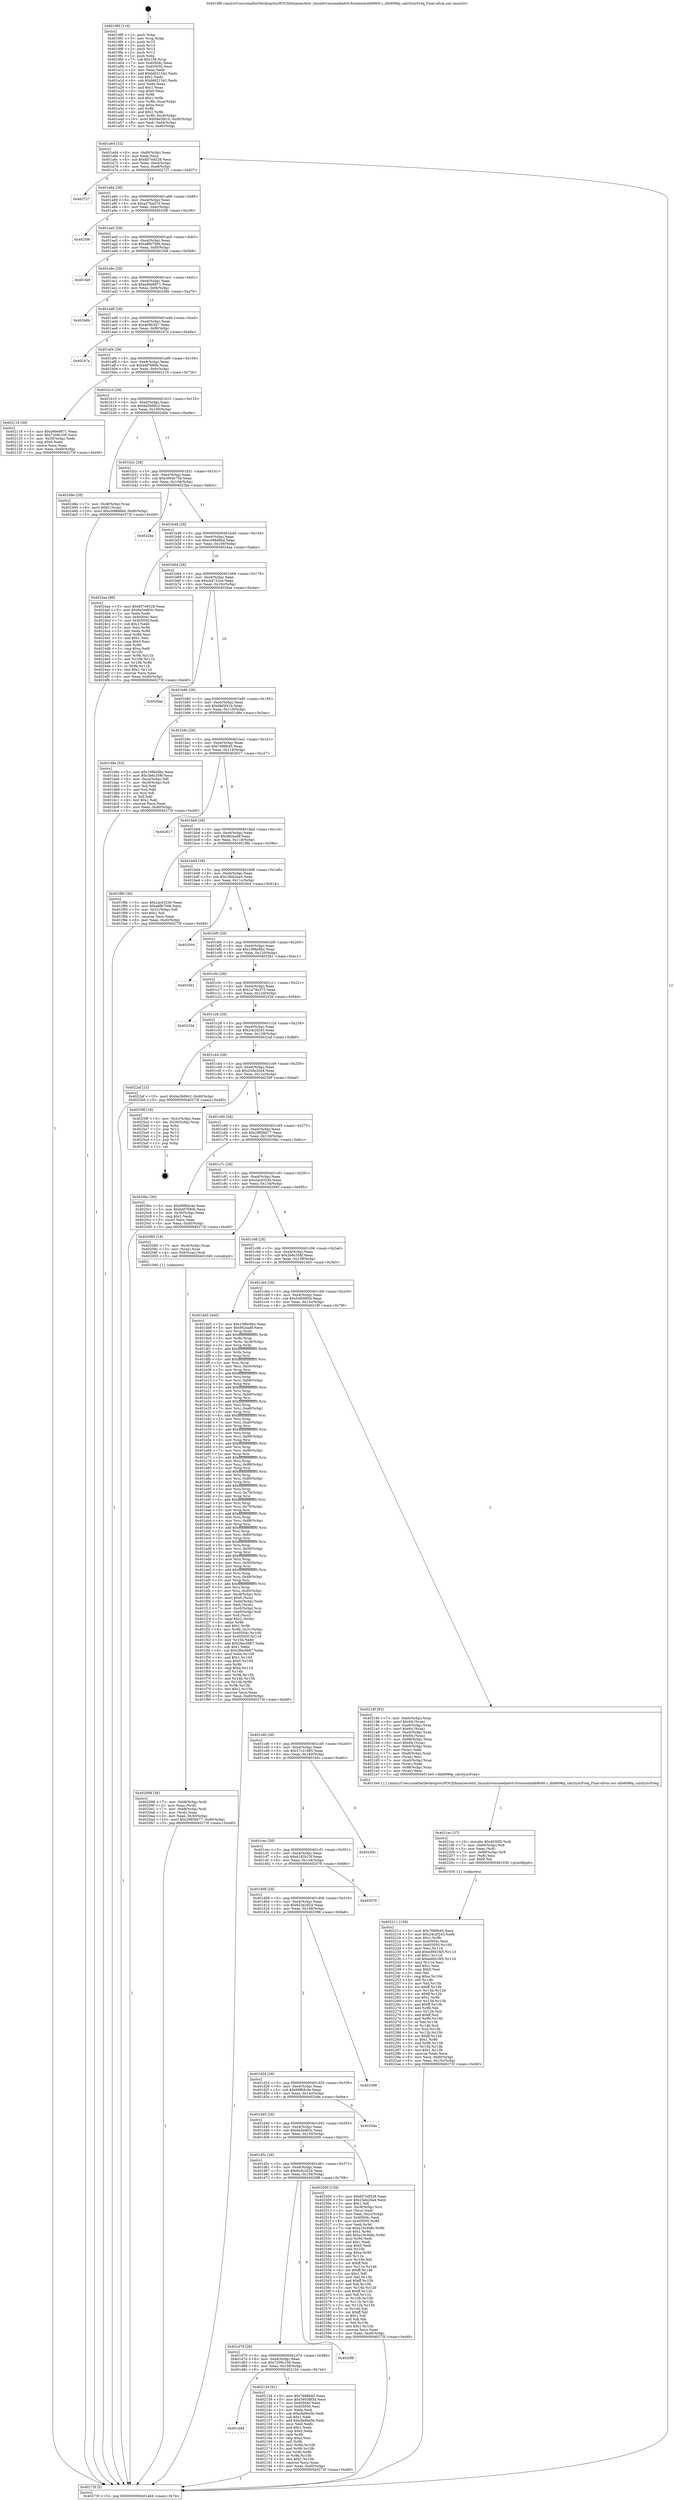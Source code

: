 digraph "0x4019f0" {
  label = "0x4019f0 (/mnt/c/Users/mathe/Desktop/tcc/POCII/binaries/extr_linuxdriversmediadvb-frontendsdib8000.c_dib8096p_calcSyncFreq_Final-ollvm.out::main(0))"
  labelloc = "t"
  node[shape=record]

  Entry [label="",width=0.3,height=0.3,shape=circle,fillcolor=black,style=filled]
  "0x401a64" [label="{
     0x401a64 [32]\l
     | [instrs]\l
     &nbsp;&nbsp;0x401a64 \<+6\>: mov -0xd0(%rbp),%eax\l
     &nbsp;&nbsp;0x401a6a \<+2\>: mov %eax,%ecx\l
     &nbsp;&nbsp;0x401a6c \<+6\>: sub $0x857e9328,%ecx\l
     &nbsp;&nbsp;0x401a72 \<+6\>: mov %eax,-0xe4(%rbp)\l
     &nbsp;&nbsp;0x401a78 \<+6\>: mov %ecx,-0xe8(%rbp)\l
     &nbsp;&nbsp;0x401a7e \<+6\>: je 0000000000402727 \<main+0xd37\>\l
  }"]
  "0x402727" [label="{
     0x402727\l
  }", style=dashed]
  "0x401a84" [label="{
     0x401a84 [28]\l
     | [instrs]\l
     &nbsp;&nbsp;0x401a84 \<+5\>: jmp 0000000000401a89 \<main+0x99\>\l
     &nbsp;&nbsp;0x401a89 \<+6\>: mov -0xe4(%rbp),%eax\l
     &nbsp;&nbsp;0x401a8f \<+5\>: sub $0xa37ba47d,%eax\l
     &nbsp;&nbsp;0x401a94 \<+6\>: mov %eax,-0xec(%rbp)\l
     &nbsp;&nbsp;0x401a9a \<+6\>: je 00000000004025f6 \<main+0xc06\>\l
  }"]
  Exit [label="",width=0.3,height=0.3,shape=circle,fillcolor=black,style=filled,peripheries=2]
  "0x4025f6" [label="{
     0x4025f6\l
  }", style=dashed]
  "0x401aa0" [label="{
     0x401aa0 [28]\l
     | [instrs]\l
     &nbsp;&nbsp;0x401aa0 \<+5\>: jmp 0000000000401aa5 \<main+0xb5\>\l
     &nbsp;&nbsp;0x401aa5 \<+6\>: mov -0xe4(%rbp),%eax\l
     &nbsp;&nbsp;0x401aab \<+5\>: sub $0xa8fb7566,%eax\l
     &nbsp;&nbsp;0x401ab0 \<+6\>: mov %eax,-0xf0(%rbp)\l
     &nbsp;&nbsp;0x401ab6 \<+6\>: je 0000000000401fa9 \<main+0x5b9\>\l
  }"]
  "0x402211" [label="{
     0x402211 [158]\l
     | [instrs]\l
     &nbsp;&nbsp;0x402211 \<+5\>: mov $0x7688b45,%ecx\l
     &nbsp;&nbsp;0x402216 \<+5\>: mov $0x24c2f243,%edx\l
     &nbsp;&nbsp;0x40221b \<+3\>: mov $0x1,%r9b\l
     &nbsp;&nbsp;0x40221e \<+7\>: mov 0x40504c,%esi\l
     &nbsp;&nbsp;0x402225 \<+8\>: mov 0x405050,%r10d\l
     &nbsp;&nbsp;0x40222d \<+3\>: mov %esi,%r11d\l
     &nbsp;&nbsp;0x402230 \<+7\>: add $0xed9d1fd5,%r11d\l
     &nbsp;&nbsp;0x402237 \<+4\>: sub $0x1,%r11d\l
     &nbsp;&nbsp;0x40223b \<+7\>: sub $0xed9d1fd5,%r11d\l
     &nbsp;&nbsp;0x402242 \<+4\>: imul %r11d,%esi\l
     &nbsp;&nbsp;0x402246 \<+3\>: and $0x1,%esi\l
     &nbsp;&nbsp;0x402249 \<+3\>: cmp $0x0,%esi\l
     &nbsp;&nbsp;0x40224c \<+3\>: sete %bl\l
     &nbsp;&nbsp;0x40224f \<+4\>: cmp $0xa,%r10d\l
     &nbsp;&nbsp;0x402253 \<+4\>: setl %r14b\l
     &nbsp;&nbsp;0x402257 \<+3\>: mov %bl,%r15b\l
     &nbsp;&nbsp;0x40225a \<+4\>: xor $0xff,%r15b\l
     &nbsp;&nbsp;0x40225e \<+3\>: mov %r14b,%r12b\l
     &nbsp;&nbsp;0x402261 \<+4\>: xor $0xff,%r12b\l
     &nbsp;&nbsp;0x402265 \<+4\>: xor $0x1,%r9b\l
     &nbsp;&nbsp;0x402269 \<+3\>: mov %r15b,%r13b\l
     &nbsp;&nbsp;0x40226c \<+4\>: and $0xff,%r13b\l
     &nbsp;&nbsp;0x402270 \<+3\>: and %r9b,%bl\l
     &nbsp;&nbsp;0x402273 \<+3\>: mov %r12b,%sil\l
     &nbsp;&nbsp;0x402276 \<+4\>: and $0xff,%sil\l
     &nbsp;&nbsp;0x40227a \<+3\>: and %r9b,%r14b\l
     &nbsp;&nbsp;0x40227d \<+3\>: or %bl,%r13b\l
     &nbsp;&nbsp;0x402280 \<+3\>: or %r14b,%sil\l
     &nbsp;&nbsp;0x402283 \<+3\>: xor %sil,%r13b\l
     &nbsp;&nbsp;0x402286 \<+3\>: or %r12b,%r15b\l
     &nbsp;&nbsp;0x402289 \<+4\>: xor $0xff,%r15b\l
     &nbsp;&nbsp;0x40228d \<+4\>: or $0x1,%r9b\l
     &nbsp;&nbsp;0x402291 \<+3\>: and %r9b,%r15b\l
     &nbsp;&nbsp;0x402294 \<+3\>: or %r15b,%r13b\l
     &nbsp;&nbsp;0x402297 \<+4\>: test $0x1,%r13b\l
     &nbsp;&nbsp;0x40229b \<+3\>: cmovne %edx,%ecx\l
     &nbsp;&nbsp;0x40229e \<+6\>: mov %ecx,-0xd0(%rbp)\l
     &nbsp;&nbsp;0x4022a4 \<+6\>: mov %eax,-0x15c(%rbp)\l
     &nbsp;&nbsp;0x4022aa \<+5\>: jmp 000000000040273f \<main+0xd4f\>\l
  }"]
  "0x401fa9" [label="{
     0x401fa9\l
  }", style=dashed]
  "0x401abc" [label="{
     0x401abc [28]\l
     | [instrs]\l
     &nbsp;&nbsp;0x401abc \<+5\>: jmp 0000000000401ac1 \<main+0xd1\>\l
     &nbsp;&nbsp;0x401ac1 \<+6\>: mov -0xe4(%rbp),%eax\l
     &nbsp;&nbsp;0x401ac7 \<+5\>: sub $0xa90e6871,%eax\l
     &nbsp;&nbsp;0x401acc \<+6\>: mov %eax,-0xf4(%rbp)\l
     &nbsp;&nbsp;0x401ad2 \<+6\>: je 000000000040246b \<main+0xa7b\>\l
  }"]
  "0x4021ec" [label="{
     0x4021ec [37]\l
     | [instrs]\l
     &nbsp;&nbsp;0x4021ec \<+10\>: movabs $0x4030f2,%rdi\l
     &nbsp;&nbsp;0x4021f6 \<+7\>: mov -0x90(%rbp),%r8\l
     &nbsp;&nbsp;0x4021fd \<+3\>: mov %eax,(%r8)\l
     &nbsp;&nbsp;0x402200 \<+7\>: mov -0x90(%rbp),%r8\l
     &nbsp;&nbsp;0x402207 \<+3\>: mov (%r8),%esi\l
     &nbsp;&nbsp;0x40220a \<+2\>: mov $0x0,%al\l
     &nbsp;&nbsp;0x40220c \<+5\>: call 0000000000401030 \<printf@plt\>\l
     | [calls]\l
     &nbsp;&nbsp;0x401030 \{1\} (unknown)\l
  }"]
  "0x40246b" [label="{
     0x40246b\l
  }", style=dashed]
  "0x401ad8" [label="{
     0x401ad8 [28]\l
     | [instrs]\l
     &nbsp;&nbsp;0x401ad8 \<+5\>: jmp 0000000000401add \<main+0xed\>\l
     &nbsp;&nbsp;0x401add \<+6\>: mov -0xe4(%rbp),%eax\l
     &nbsp;&nbsp;0x401ae3 \<+5\>: sub $0xac9fc3b7,%eax\l
     &nbsp;&nbsp;0x401ae8 \<+6\>: mov %eax,-0xf8(%rbp)\l
     &nbsp;&nbsp;0x401aee \<+6\>: je 000000000040247a \<main+0xa8a\>\l
  }"]
  "0x401d94" [label="{
     0x401d94\l
  }", style=dashed]
  "0x40247a" [label="{
     0x40247a\l
  }", style=dashed]
  "0x401af4" [label="{
     0x401af4 [28]\l
     | [instrs]\l
     &nbsp;&nbsp;0x401af4 \<+5\>: jmp 0000000000401af9 \<main+0x109\>\l
     &nbsp;&nbsp;0x401af9 \<+6\>: mov -0xe4(%rbp),%eax\l
     &nbsp;&nbsp;0x401aff \<+5\>: sub $0xb4f7680b,%eax\l
     &nbsp;&nbsp;0x401b04 \<+6\>: mov %eax,-0xfc(%rbp)\l
     &nbsp;&nbsp;0x401b0a \<+6\>: je 0000000000402116 \<main+0x726\>\l
  }"]
  "0x402134" [label="{
     0x402134 [91]\l
     | [instrs]\l
     &nbsp;&nbsp;0x402134 \<+5\>: mov $0x7688b45,%eax\l
     &nbsp;&nbsp;0x402139 \<+5\>: mov $0x54938f3d,%ecx\l
     &nbsp;&nbsp;0x40213e \<+7\>: mov 0x40504c,%edx\l
     &nbsp;&nbsp;0x402145 \<+7\>: mov 0x405050,%esi\l
     &nbsp;&nbsp;0x40214c \<+2\>: mov %edx,%edi\l
     &nbsp;&nbsp;0x40214e \<+6\>: sub $0xcfa9be5b,%edi\l
     &nbsp;&nbsp;0x402154 \<+3\>: sub $0x1,%edi\l
     &nbsp;&nbsp;0x402157 \<+6\>: add $0xcfa9be5b,%edi\l
     &nbsp;&nbsp;0x40215d \<+3\>: imul %edi,%edx\l
     &nbsp;&nbsp;0x402160 \<+3\>: and $0x1,%edx\l
     &nbsp;&nbsp;0x402163 \<+3\>: cmp $0x0,%edx\l
     &nbsp;&nbsp;0x402166 \<+4\>: sete %r8b\l
     &nbsp;&nbsp;0x40216a \<+3\>: cmp $0xa,%esi\l
     &nbsp;&nbsp;0x40216d \<+4\>: setl %r9b\l
     &nbsp;&nbsp;0x402171 \<+3\>: mov %r8b,%r10b\l
     &nbsp;&nbsp;0x402174 \<+3\>: and %r9b,%r10b\l
     &nbsp;&nbsp;0x402177 \<+3\>: xor %r9b,%r8b\l
     &nbsp;&nbsp;0x40217a \<+3\>: or %r8b,%r10b\l
     &nbsp;&nbsp;0x40217d \<+4\>: test $0x1,%r10b\l
     &nbsp;&nbsp;0x402181 \<+3\>: cmovne %ecx,%eax\l
     &nbsp;&nbsp;0x402184 \<+6\>: mov %eax,-0xd0(%rbp)\l
     &nbsp;&nbsp;0x40218a \<+5\>: jmp 000000000040273f \<main+0xd4f\>\l
  }"]
  "0x402116" [label="{
     0x402116 [30]\l
     | [instrs]\l
     &nbsp;&nbsp;0x402116 \<+5\>: mov $0xa90e6871,%eax\l
     &nbsp;&nbsp;0x40211b \<+5\>: mov $0x7209c100,%ecx\l
     &nbsp;&nbsp;0x402120 \<+3\>: mov -0x30(%rbp),%edx\l
     &nbsp;&nbsp;0x402123 \<+3\>: cmp $0x0,%edx\l
     &nbsp;&nbsp;0x402126 \<+3\>: cmove %ecx,%eax\l
     &nbsp;&nbsp;0x402129 \<+6\>: mov %eax,-0xd0(%rbp)\l
     &nbsp;&nbsp;0x40212f \<+5\>: jmp 000000000040273f \<main+0xd4f\>\l
  }"]
  "0x401b10" [label="{
     0x401b10 [28]\l
     | [instrs]\l
     &nbsp;&nbsp;0x401b10 \<+5\>: jmp 0000000000401b15 \<main+0x125\>\l
     &nbsp;&nbsp;0x401b15 \<+6\>: mov -0xe4(%rbp),%eax\l
     &nbsp;&nbsp;0x401b1b \<+5\>: sub $0xba5b69c2,%eax\l
     &nbsp;&nbsp;0x401b20 \<+6\>: mov %eax,-0x100(%rbp)\l
     &nbsp;&nbsp;0x401b26 \<+6\>: je 000000000040248e \<main+0xa9e\>\l
  }"]
  "0x401d78" [label="{
     0x401d78 [28]\l
     | [instrs]\l
     &nbsp;&nbsp;0x401d78 \<+5\>: jmp 0000000000401d7d \<main+0x38d\>\l
     &nbsp;&nbsp;0x401d7d \<+6\>: mov -0xe4(%rbp),%eax\l
     &nbsp;&nbsp;0x401d83 \<+5\>: sub $0x7209c100,%eax\l
     &nbsp;&nbsp;0x401d88 \<+6\>: mov %eax,-0x158(%rbp)\l
     &nbsp;&nbsp;0x401d8e \<+6\>: je 0000000000402134 \<main+0x744\>\l
  }"]
  "0x40248e" [label="{
     0x40248e [28]\l
     | [instrs]\l
     &nbsp;&nbsp;0x40248e \<+7\>: mov -0xc8(%rbp),%rax\l
     &nbsp;&nbsp;0x402495 \<+6\>: movl $0x0,(%rax)\l
     &nbsp;&nbsp;0x40249b \<+10\>: movl $0xc098d6bd,-0xd0(%rbp)\l
     &nbsp;&nbsp;0x4024a5 \<+5\>: jmp 000000000040273f \<main+0xd4f\>\l
  }"]
  "0x401b2c" [label="{
     0x401b2c [28]\l
     | [instrs]\l
     &nbsp;&nbsp;0x401b2c \<+5\>: jmp 0000000000401b31 \<main+0x141\>\l
     &nbsp;&nbsp;0x401b31 \<+6\>: mov -0xe4(%rbp),%eax\l
     &nbsp;&nbsp;0x401b37 \<+5\>: sub $0xc064b75b,%eax\l
     &nbsp;&nbsp;0x401b3c \<+6\>: mov %eax,-0x104(%rbp)\l
     &nbsp;&nbsp;0x401b42 \<+6\>: je 00000000004022be \<main+0x8ce\>\l
  }"]
  "0x4020f8" [label="{
     0x4020f8\l
  }", style=dashed]
  "0x4022be" [label="{
     0x4022be\l
  }", style=dashed]
  "0x401b48" [label="{
     0x401b48 [28]\l
     | [instrs]\l
     &nbsp;&nbsp;0x401b48 \<+5\>: jmp 0000000000401b4d \<main+0x15d\>\l
     &nbsp;&nbsp;0x401b4d \<+6\>: mov -0xe4(%rbp),%eax\l
     &nbsp;&nbsp;0x401b53 \<+5\>: sub $0xc098d6bd,%eax\l
     &nbsp;&nbsp;0x401b58 \<+6\>: mov %eax,-0x108(%rbp)\l
     &nbsp;&nbsp;0x401b5e \<+6\>: je 00000000004024aa \<main+0xaba\>\l
  }"]
  "0x401d5c" [label="{
     0x401d5c [28]\l
     | [instrs]\l
     &nbsp;&nbsp;0x401d5c \<+5\>: jmp 0000000000401d61 \<main+0x371\>\l
     &nbsp;&nbsp;0x401d61 \<+6\>: mov -0xe4(%rbp),%eax\l
     &nbsp;&nbsp;0x401d67 \<+5\>: sub $0x6cdc2024,%eax\l
     &nbsp;&nbsp;0x401d6c \<+6\>: mov %eax,-0x154(%rbp)\l
     &nbsp;&nbsp;0x401d72 \<+6\>: je 00000000004020f8 \<main+0x708\>\l
  }"]
  "0x4024aa" [label="{
     0x4024aa [86]\l
     | [instrs]\l
     &nbsp;&nbsp;0x4024aa \<+5\>: mov $0x857e9328,%eax\l
     &nbsp;&nbsp;0x4024af \<+5\>: mov $0x6a5ed63c,%ecx\l
     &nbsp;&nbsp;0x4024b4 \<+2\>: xor %edx,%edx\l
     &nbsp;&nbsp;0x4024b6 \<+7\>: mov 0x40504c,%esi\l
     &nbsp;&nbsp;0x4024bd \<+7\>: mov 0x405050,%edi\l
     &nbsp;&nbsp;0x4024c4 \<+3\>: sub $0x1,%edx\l
     &nbsp;&nbsp;0x4024c7 \<+3\>: mov %esi,%r8d\l
     &nbsp;&nbsp;0x4024ca \<+3\>: add %edx,%r8d\l
     &nbsp;&nbsp;0x4024cd \<+4\>: imul %r8d,%esi\l
     &nbsp;&nbsp;0x4024d1 \<+3\>: and $0x1,%esi\l
     &nbsp;&nbsp;0x4024d4 \<+3\>: cmp $0x0,%esi\l
     &nbsp;&nbsp;0x4024d7 \<+4\>: sete %r9b\l
     &nbsp;&nbsp;0x4024db \<+3\>: cmp $0xa,%edi\l
     &nbsp;&nbsp;0x4024de \<+4\>: setl %r10b\l
     &nbsp;&nbsp;0x4024e2 \<+3\>: mov %r9b,%r11b\l
     &nbsp;&nbsp;0x4024e5 \<+3\>: and %r10b,%r11b\l
     &nbsp;&nbsp;0x4024e8 \<+3\>: xor %r10b,%r9b\l
     &nbsp;&nbsp;0x4024eb \<+3\>: or %r9b,%r11b\l
     &nbsp;&nbsp;0x4024ee \<+4\>: test $0x1,%r11b\l
     &nbsp;&nbsp;0x4024f2 \<+3\>: cmovne %ecx,%eax\l
     &nbsp;&nbsp;0x4024f5 \<+6\>: mov %eax,-0xd0(%rbp)\l
     &nbsp;&nbsp;0x4024fb \<+5\>: jmp 000000000040273f \<main+0xd4f\>\l
  }"]
  "0x401b64" [label="{
     0x401b64 [28]\l
     | [instrs]\l
     &nbsp;&nbsp;0x401b64 \<+5\>: jmp 0000000000401b69 \<main+0x179\>\l
     &nbsp;&nbsp;0x401b69 \<+6\>: mov -0xe4(%rbp),%eax\l
     &nbsp;&nbsp;0x401b6f \<+5\>: sub $0xcb4733ce,%eax\l
     &nbsp;&nbsp;0x401b74 \<+6\>: mov %eax,-0x10c(%rbp)\l
     &nbsp;&nbsp;0x401b7a \<+6\>: je 00000000004026ae \<main+0xcbe\>\l
  }"]
  "0x402500" [label="{
     0x402500 [159]\l
     | [instrs]\l
     &nbsp;&nbsp;0x402500 \<+5\>: mov $0x857e9328,%eax\l
     &nbsp;&nbsp;0x402505 \<+5\>: mov $0x25de20a4,%ecx\l
     &nbsp;&nbsp;0x40250a \<+2\>: mov $0x1,%dl\l
     &nbsp;&nbsp;0x40250c \<+7\>: mov -0xc8(%rbp),%rsi\l
     &nbsp;&nbsp;0x402513 \<+2\>: mov (%rsi),%edi\l
     &nbsp;&nbsp;0x402515 \<+3\>: mov %edi,-0x2c(%rbp)\l
     &nbsp;&nbsp;0x402518 \<+7\>: mov 0x40504c,%edi\l
     &nbsp;&nbsp;0x40251f \<+8\>: mov 0x405050,%r8d\l
     &nbsp;&nbsp;0x402527 \<+3\>: mov %edi,%r9d\l
     &nbsp;&nbsp;0x40252a \<+7\>: sub $0xa10c4b8c,%r9d\l
     &nbsp;&nbsp;0x402531 \<+4\>: sub $0x1,%r9d\l
     &nbsp;&nbsp;0x402535 \<+7\>: add $0xa10c4b8c,%r9d\l
     &nbsp;&nbsp;0x40253c \<+4\>: imul %r9d,%edi\l
     &nbsp;&nbsp;0x402540 \<+3\>: and $0x1,%edi\l
     &nbsp;&nbsp;0x402543 \<+3\>: cmp $0x0,%edi\l
     &nbsp;&nbsp;0x402546 \<+4\>: sete %r10b\l
     &nbsp;&nbsp;0x40254a \<+4\>: cmp $0xa,%r8d\l
     &nbsp;&nbsp;0x40254e \<+4\>: setl %r11b\l
     &nbsp;&nbsp;0x402552 \<+3\>: mov %r10b,%bl\l
     &nbsp;&nbsp;0x402555 \<+3\>: xor $0xff,%bl\l
     &nbsp;&nbsp;0x402558 \<+3\>: mov %r11b,%r14b\l
     &nbsp;&nbsp;0x40255b \<+4\>: xor $0xff,%r14b\l
     &nbsp;&nbsp;0x40255f \<+3\>: xor $0x1,%dl\l
     &nbsp;&nbsp;0x402562 \<+3\>: mov %bl,%r15b\l
     &nbsp;&nbsp;0x402565 \<+4\>: and $0xff,%r15b\l
     &nbsp;&nbsp;0x402569 \<+3\>: and %dl,%r10b\l
     &nbsp;&nbsp;0x40256c \<+3\>: mov %r14b,%r12b\l
     &nbsp;&nbsp;0x40256f \<+4\>: and $0xff,%r12b\l
     &nbsp;&nbsp;0x402573 \<+3\>: and %dl,%r11b\l
     &nbsp;&nbsp;0x402576 \<+3\>: or %r10b,%r15b\l
     &nbsp;&nbsp;0x402579 \<+3\>: or %r11b,%r12b\l
     &nbsp;&nbsp;0x40257c \<+3\>: xor %r12b,%r15b\l
     &nbsp;&nbsp;0x40257f \<+3\>: or %r14b,%bl\l
     &nbsp;&nbsp;0x402582 \<+3\>: xor $0xff,%bl\l
     &nbsp;&nbsp;0x402585 \<+3\>: or $0x1,%dl\l
     &nbsp;&nbsp;0x402588 \<+2\>: and %dl,%bl\l
     &nbsp;&nbsp;0x40258a \<+3\>: or %bl,%r15b\l
     &nbsp;&nbsp;0x40258d \<+4\>: test $0x1,%r15b\l
     &nbsp;&nbsp;0x402591 \<+3\>: cmovne %ecx,%eax\l
     &nbsp;&nbsp;0x402594 \<+6\>: mov %eax,-0xd0(%rbp)\l
     &nbsp;&nbsp;0x40259a \<+5\>: jmp 000000000040273f \<main+0xd4f\>\l
  }"]
  "0x4026ae" [label="{
     0x4026ae\l
  }", style=dashed]
  "0x401b80" [label="{
     0x401b80 [28]\l
     | [instrs]\l
     &nbsp;&nbsp;0x401b80 \<+5\>: jmp 0000000000401b85 \<main+0x195\>\l
     &nbsp;&nbsp;0x401b85 \<+6\>: mov -0xe4(%rbp),%eax\l
     &nbsp;&nbsp;0x401b8b \<+5\>: sub $0xf4e5f41b,%eax\l
     &nbsp;&nbsp;0x401b90 \<+6\>: mov %eax,-0x110(%rbp)\l
     &nbsp;&nbsp;0x401b96 \<+6\>: je 0000000000401d9e \<main+0x3ae\>\l
  }"]
  "0x401d40" [label="{
     0x401d40 [28]\l
     | [instrs]\l
     &nbsp;&nbsp;0x401d40 \<+5\>: jmp 0000000000401d45 \<main+0x355\>\l
     &nbsp;&nbsp;0x401d45 \<+6\>: mov -0xe4(%rbp),%eax\l
     &nbsp;&nbsp;0x401d4b \<+5\>: sub $0x6a5ed63c,%eax\l
     &nbsp;&nbsp;0x401d50 \<+6\>: mov %eax,-0x150(%rbp)\l
     &nbsp;&nbsp;0x401d56 \<+6\>: je 0000000000402500 \<main+0xb10\>\l
  }"]
  "0x401d9e" [label="{
     0x401d9e [53]\l
     | [instrs]\l
     &nbsp;&nbsp;0x401d9e \<+5\>: mov $0x199bc6bc,%eax\l
     &nbsp;&nbsp;0x401da3 \<+5\>: mov $0x3b6c358f,%ecx\l
     &nbsp;&nbsp;0x401da8 \<+6\>: mov -0xca(%rbp),%dl\l
     &nbsp;&nbsp;0x401dae \<+7\>: mov -0xc9(%rbp),%sil\l
     &nbsp;&nbsp;0x401db5 \<+3\>: mov %dl,%dil\l
     &nbsp;&nbsp;0x401db8 \<+3\>: and %sil,%dil\l
     &nbsp;&nbsp;0x401dbb \<+3\>: xor %sil,%dl\l
     &nbsp;&nbsp;0x401dbe \<+3\>: or %dl,%dil\l
     &nbsp;&nbsp;0x401dc1 \<+4\>: test $0x1,%dil\l
     &nbsp;&nbsp;0x401dc5 \<+3\>: cmovne %ecx,%eax\l
     &nbsp;&nbsp;0x401dc8 \<+6\>: mov %eax,-0xd0(%rbp)\l
     &nbsp;&nbsp;0x401dce \<+5\>: jmp 000000000040273f \<main+0xd4f\>\l
  }"]
  "0x401b9c" [label="{
     0x401b9c [28]\l
     | [instrs]\l
     &nbsp;&nbsp;0x401b9c \<+5\>: jmp 0000000000401ba1 \<main+0x1b1\>\l
     &nbsp;&nbsp;0x401ba1 \<+6\>: mov -0xe4(%rbp),%eax\l
     &nbsp;&nbsp;0x401ba7 \<+5\>: sub $0x7688b45,%eax\l
     &nbsp;&nbsp;0x401bac \<+6\>: mov %eax,-0x114(%rbp)\l
     &nbsp;&nbsp;0x401bb2 \<+6\>: je 0000000000402617 \<main+0xc27\>\l
  }"]
  "0x40273f" [label="{
     0x40273f [5]\l
     | [instrs]\l
     &nbsp;&nbsp;0x40273f \<+5\>: jmp 0000000000401a64 \<main+0x74\>\l
  }"]
  "0x4019f0" [label="{
     0x4019f0 [116]\l
     | [instrs]\l
     &nbsp;&nbsp;0x4019f0 \<+1\>: push %rbp\l
     &nbsp;&nbsp;0x4019f1 \<+3\>: mov %rsp,%rbp\l
     &nbsp;&nbsp;0x4019f4 \<+2\>: push %r15\l
     &nbsp;&nbsp;0x4019f6 \<+2\>: push %r14\l
     &nbsp;&nbsp;0x4019f8 \<+2\>: push %r13\l
     &nbsp;&nbsp;0x4019fa \<+2\>: push %r12\l
     &nbsp;&nbsp;0x4019fc \<+1\>: push %rbx\l
     &nbsp;&nbsp;0x4019fd \<+7\>: sub $0x158,%rsp\l
     &nbsp;&nbsp;0x401a04 \<+7\>: mov 0x40504c,%eax\l
     &nbsp;&nbsp;0x401a0b \<+7\>: mov 0x405050,%ecx\l
     &nbsp;&nbsp;0x401a12 \<+2\>: mov %eax,%edx\l
     &nbsp;&nbsp;0x401a14 \<+6\>: add $0xbfd21542,%edx\l
     &nbsp;&nbsp;0x401a1a \<+3\>: sub $0x1,%edx\l
     &nbsp;&nbsp;0x401a1d \<+6\>: sub $0xbfd21542,%edx\l
     &nbsp;&nbsp;0x401a23 \<+3\>: imul %edx,%eax\l
     &nbsp;&nbsp;0x401a26 \<+3\>: and $0x1,%eax\l
     &nbsp;&nbsp;0x401a29 \<+3\>: cmp $0x0,%eax\l
     &nbsp;&nbsp;0x401a2c \<+4\>: sete %r8b\l
     &nbsp;&nbsp;0x401a30 \<+4\>: and $0x1,%r8b\l
     &nbsp;&nbsp;0x401a34 \<+7\>: mov %r8b,-0xca(%rbp)\l
     &nbsp;&nbsp;0x401a3b \<+3\>: cmp $0xa,%ecx\l
     &nbsp;&nbsp;0x401a3e \<+4\>: setl %r8b\l
     &nbsp;&nbsp;0x401a42 \<+4\>: and $0x1,%r8b\l
     &nbsp;&nbsp;0x401a46 \<+7\>: mov %r8b,-0xc9(%rbp)\l
     &nbsp;&nbsp;0x401a4d \<+10\>: movl $0xf4e5f41b,-0xd0(%rbp)\l
     &nbsp;&nbsp;0x401a57 \<+6\>: mov %edi,-0xd4(%rbp)\l
     &nbsp;&nbsp;0x401a5d \<+7\>: mov %rsi,-0xe0(%rbp)\l
  }"]
  "0x4020da" [label="{
     0x4020da\l
  }", style=dashed]
  "0x402617" [label="{
     0x402617\l
  }", style=dashed]
  "0x401bb8" [label="{
     0x401bb8 [28]\l
     | [instrs]\l
     &nbsp;&nbsp;0x401bb8 \<+5\>: jmp 0000000000401bbd \<main+0x1cd\>\l
     &nbsp;&nbsp;0x401bbd \<+6\>: mov -0xe4(%rbp),%eax\l
     &nbsp;&nbsp;0x401bc3 \<+5\>: sub $0x962ea8f,%eax\l
     &nbsp;&nbsp;0x401bc8 \<+6\>: mov %eax,-0x118(%rbp)\l
     &nbsp;&nbsp;0x401bce \<+6\>: je 0000000000401f8b \<main+0x59b\>\l
  }"]
  "0x401d24" [label="{
     0x401d24 [28]\l
     | [instrs]\l
     &nbsp;&nbsp;0x401d24 \<+5\>: jmp 0000000000401d29 \<main+0x339\>\l
     &nbsp;&nbsp;0x401d29 \<+6\>: mov -0xe4(%rbp),%eax\l
     &nbsp;&nbsp;0x401d2f \<+5\>: sub $0x69f6dc4e,%eax\l
     &nbsp;&nbsp;0x401d34 \<+6\>: mov %eax,-0x14c(%rbp)\l
     &nbsp;&nbsp;0x401d3a \<+6\>: je 00000000004020da \<main+0x6ea\>\l
  }"]
  "0x401f8b" [label="{
     0x401f8b [30]\l
     | [instrs]\l
     &nbsp;&nbsp;0x401f8b \<+5\>: mov $0x2ac43240,%eax\l
     &nbsp;&nbsp;0x401f90 \<+5\>: mov $0xa8fb7566,%ecx\l
     &nbsp;&nbsp;0x401f95 \<+3\>: mov -0x31(%rbp),%dl\l
     &nbsp;&nbsp;0x401f98 \<+3\>: test $0x1,%dl\l
     &nbsp;&nbsp;0x401f9b \<+3\>: cmovne %ecx,%eax\l
     &nbsp;&nbsp;0x401f9e \<+6\>: mov %eax,-0xd0(%rbp)\l
     &nbsp;&nbsp;0x401fa4 \<+5\>: jmp 000000000040273f \<main+0xd4f\>\l
  }"]
  "0x401bd4" [label="{
     0x401bd4 [28]\l
     | [instrs]\l
     &nbsp;&nbsp;0x401bd4 \<+5\>: jmp 0000000000401bd9 \<main+0x1e9\>\l
     &nbsp;&nbsp;0x401bd9 \<+6\>: mov -0xe4(%rbp),%eax\l
     &nbsp;&nbsp;0x401bdf \<+5\>: sub $0x16b02ea4,%eax\l
     &nbsp;&nbsp;0x401be4 \<+6\>: mov %eax,-0x11c(%rbp)\l
     &nbsp;&nbsp;0x401bea \<+6\>: je 0000000000402004 \<main+0x614\>\l
  }"]
  "0x402398" [label="{
     0x402398\l
  }", style=dashed]
  "0x402004" [label="{
     0x402004\l
  }", style=dashed]
  "0x401bf0" [label="{
     0x401bf0 [28]\l
     | [instrs]\l
     &nbsp;&nbsp;0x401bf0 \<+5\>: jmp 0000000000401bf5 \<main+0x205\>\l
     &nbsp;&nbsp;0x401bf5 \<+6\>: mov -0xe4(%rbp),%eax\l
     &nbsp;&nbsp;0x401bfb \<+5\>: sub $0x199bc6bc,%eax\l
     &nbsp;&nbsp;0x401c00 \<+6\>: mov %eax,-0x120(%rbp)\l
     &nbsp;&nbsp;0x401c06 \<+6\>: je 00000000004025b1 \<main+0xbc1\>\l
  }"]
  "0x401d08" [label="{
     0x401d08 [28]\l
     | [instrs]\l
     &nbsp;&nbsp;0x401d08 \<+5\>: jmp 0000000000401d0d \<main+0x31d\>\l
     &nbsp;&nbsp;0x401d0d \<+6\>: mov -0xe4(%rbp),%eax\l
     &nbsp;&nbsp;0x401d13 \<+5\>: sub $0x623e2824,%eax\l
     &nbsp;&nbsp;0x401d18 \<+6\>: mov %eax,-0x148(%rbp)\l
     &nbsp;&nbsp;0x401d1e \<+6\>: je 0000000000402398 \<main+0x9a8\>\l
  }"]
  "0x4025b1" [label="{
     0x4025b1\l
  }", style=dashed]
  "0x401c0c" [label="{
     0x401c0c [28]\l
     | [instrs]\l
     &nbsp;&nbsp;0x401c0c \<+5\>: jmp 0000000000401c11 \<main+0x221\>\l
     &nbsp;&nbsp;0x401c11 \<+6\>: mov -0xe4(%rbp),%eax\l
     &nbsp;&nbsp;0x401c17 \<+5\>: sub $0x1a74e373,%eax\l
     &nbsp;&nbsp;0x401c1c \<+6\>: mov %eax,-0x124(%rbp)\l
     &nbsp;&nbsp;0x401c22 \<+6\>: je 000000000040233d \<main+0x94d\>\l
  }"]
  "0x402076" [label="{
     0x402076\l
  }", style=dashed]
  "0x40233d" [label="{
     0x40233d\l
  }", style=dashed]
  "0x401c28" [label="{
     0x401c28 [28]\l
     | [instrs]\l
     &nbsp;&nbsp;0x401c28 \<+5\>: jmp 0000000000401c2d \<main+0x23d\>\l
     &nbsp;&nbsp;0x401c2d \<+6\>: mov -0xe4(%rbp),%eax\l
     &nbsp;&nbsp;0x401c33 \<+5\>: sub $0x24c2f243,%eax\l
     &nbsp;&nbsp;0x401c38 \<+6\>: mov %eax,-0x128(%rbp)\l
     &nbsp;&nbsp;0x401c3e \<+6\>: je 00000000004022af \<main+0x8bf\>\l
  }"]
  "0x401cec" [label="{
     0x401cec [28]\l
     | [instrs]\l
     &nbsp;&nbsp;0x401cec \<+5\>: jmp 0000000000401cf1 \<main+0x301\>\l
     &nbsp;&nbsp;0x401cf1 \<+6\>: mov -0xe4(%rbp),%eax\l
     &nbsp;&nbsp;0x401cf7 \<+5\>: sub $0x6192b15f,%eax\l
     &nbsp;&nbsp;0x401cfc \<+6\>: mov %eax,-0x144(%rbp)\l
     &nbsp;&nbsp;0x401d02 \<+6\>: je 0000000000402076 \<main+0x686\>\l
  }"]
  "0x4022af" [label="{
     0x4022af [15]\l
     | [instrs]\l
     &nbsp;&nbsp;0x4022af \<+10\>: movl $0xba5b69c2,-0xd0(%rbp)\l
     &nbsp;&nbsp;0x4022b9 \<+5\>: jmp 000000000040273f \<main+0xd4f\>\l
  }"]
  "0x401c44" [label="{
     0x401c44 [28]\l
     | [instrs]\l
     &nbsp;&nbsp;0x401c44 \<+5\>: jmp 0000000000401c49 \<main+0x259\>\l
     &nbsp;&nbsp;0x401c49 \<+6\>: mov -0xe4(%rbp),%eax\l
     &nbsp;&nbsp;0x401c4f \<+5\>: sub $0x25de20a4,%eax\l
     &nbsp;&nbsp;0x401c54 \<+6\>: mov %eax,-0x12c(%rbp)\l
     &nbsp;&nbsp;0x401c5a \<+6\>: je 000000000040259f \<main+0xbaf\>\l
  }"]
  "0x40245c" [label="{
     0x40245c\l
  }", style=dashed]
  "0x40259f" [label="{
     0x40259f [18]\l
     | [instrs]\l
     &nbsp;&nbsp;0x40259f \<+3\>: mov -0x2c(%rbp),%eax\l
     &nbsp;&nbsp;0x4025a2 \<+4\>: lea -0x28(%rbp),%rsp\l
     &nbsp;&nbsp;0x4025a6 \<+1\>: pop %rbx\l
     &nbsp;&nbsp;0x4025a7 \<+2\>: pop %r12\l
     &nbsp;&nbsp;0x4025a9 \<+2\>: pop %r13\l
     &nbsp;&nbsp;0x4025ab \<+2\>: pop %r14\l
     &nbsp;&nbsp;0x4025ad \<+2\>: pop %r15\l
     &nbsp;&nbsp;0x4025af \<+1\>: pop %rbp\l
     &nbsp;&nbsp;0x4025b0 \<+1\>: ret\l
  }"]
  "0x401c60" [label="{
     0x401c60 [28]\l
     | [instrs]\l
     &nbsp;&nbsp;0x401c60 \<+5\>: jmp 0000000000401c65 \<main+0x275\>\l
     &nbsp;&nbsp;0x401c65 \<+6\>: mov -0xe4(%rbp),%eax\l
     &nbsp;&nbsp;0x401c6b \<+5\>: sub $0x2985bb77,%eax\l
     &nbsp;&nbsp;0x401c70 \<+6\>: mov %eax,-0x130(%rbp)\l
     &nbsp;&nbsp;0x401c76 \<+6\>: je 00000000004020bc \<main+0x6cc\>\l
  }"]
  "0x401cd0" [label="{
     0x401cd0 [28]\l
     | [instrs]\l
     &nbsp;&nbsp;0x401cd0 \<+5\>: jmp 0000000000401cd5 \<main+0x2e5\>\l
     &nbsp;&nbsp;0x401cd5 \<+6\>: mov -0xe4(%rbp),%eax\l
     &nbsp;&nbsp;0x401cdb \<+5\>: sub $0x57c21885,%eax\l
     &nbsp;&nbsp;0x401ce0 \<+6\>: mov %eax,-0x140(%rbp)\l
     &nbsp;&nbsp;0x401ce6 \<+6\>: je 000000000040245c \<main+0xa6c\>\l
  }"]
  "0x4020bc" [label="{
     0x4020bc [30]\l
     | [instrs]\l
     &nbsp;&nbsp;0x4020bc \<+5\>: mov $0x69f6dc4e,%eax\l
     &nbsp;&nbsp;0x4020c1 \<+5\>: mov $0xb4f7680b,%ecx\l
     &nbsp;&nbsp;0x4020c6 \<+3\>: mov -0x30(%rbp),%edx\l
     &nbsp;&nbsp;0x4020c9 \<+3\>: cmp $0x1,%edx\l
     &nbsp;&nbsp;0x4020cc \<+3\>: cmovl %ecx,%eax\l
     &nbsp;&nbsp;0x4020cf \<+6\>: mov %eax,-0xd0(%rbp)\l
     &nbsp;&nbsp;0x4020d5 \<+5\>: jmp 000000000040273f \<main+0xd4f\>\l
  }"]
  "0x401c7c" [label="{
     0x401c7c [28]\l
     | [instrs]\l
     &nbsp;&nbsp;0x401c7c \<+5\>: jmp 0000000000401c81 \<main+0x291\>\l
     &nbsp;&nbsp;0x401c81 \<+6\>: mov -0xe4(%rbp),%eax\l
     &nbsp;&nbsp;0x401c87 \<+5\>: sub $0x2ac43240,%eax\l
     &nbsp;&nbsp;0x401c8c \<+6\>: mov %eax,-0x134(%rbp)\l
     &nbsp;&nbsp;0x401c92 \<+6\>: je 0000000000402085 \<main+0x695\>\l
  }"]
  "0x40218f" [label="{
     0x40218f [93]\l
     | [instrs]\l
     &nbsp;&nbsp;0x40218f \<+7\>: mov -0xb0(%rbp),%rax\l
     &nbsp;&nbsp;0x402196 \<+6\>: movl $0x64,(%rax)\l
     &nbsp;&nbsp;0x40219c \<+7\>: mov -0xa8(%rbp),%rax\l
     &nbsp;&nbsp;0x4021a3 \<+6\>: movl $0x64,(%rax)\l
     &nbsp;&nbsp;0x4021a9 \<+7\>: mov -0xa0(%rbp),%rax\l
     &nbsp;&nbsp;0x4021b0 \<+6\>: movl $0x64,(%rax)\l
     &nbsp;&nbsp;0x4021b6 \<+7\>: mov -0x98(%rbp),%rax\l
     &nbsp;&nbsp;0x4021bd \<+6\>: movl $0x64,(%rax)\l
     &nbsp;&nbsp;0x4021c3 \<+7\>: mov -0xb0(%rbp),%rax\l
     &nbsp;&nbsp;0x4021ca \<+2\>: mov (%rax),%edi\l
     &nbsp;&nbsp;0x4021cc \<+7\>: mov -0xa8(%rbp),%rax\l
     &nbsp;&nbsp;0x4021d3 \<+2\>: mov (%rax),%esi\l
     &nbsp;&nbsp;0x4021d5 \<+7\>: mov -0xa0(%rbp),%rax\l
     &nbsp;&nbsp;0x4021dc \<+2\>: mov (%rax),%edx\l
     &nbsp;&nbsp;0x4021de \<+7\>: mov -0x98(%rbp),%rax\l
     &nbsp;&nbsp;0x4021e5 \<+2\>: mov (%rax),%ecx\l
     &nbsp;&nbsp;0x4021e7 \<+5\>: call 00000000004015e0 \<dib8096p_calcSyncFreq\>\l
     | [calls]\l
     &nbsp;&nbsp;0x4015e0 \{1\} (/mnt/c/Users/mathe/Desktop/tcc/POCII/binaries/extr_linuxdriversmediadvb-frontendsdib8000.c_dib8096p_calcSyncFreq_Final-ollvm.out::dib8096p_calcSyncFreq)\l
  }"]
  "0x402085" [label="{
     0x402085 [19]\l
     | [instrs]\l
     &nbsp;&nbsp;0x402085 \<+7\>: mov -0xc0(%rbp),%rax\l
     &nbsp;&nbsp;0x40208c \<+3\>: mov (%rax),%rax\l
     &nbsp;&nbsp;0x40208f \<+4\>: mov 0x8(%rax),%rdi\l
     &nbsp;&nbsp;0x402093 \<+5\>: call 0000000000401040 \<atoi@plt\>\l
     | [calls]\l
     &nbsp;&nbsp;0x401040 \{1\} (unknown)\l
  }"]
  "0x401c98" [label="{
     0x401c98 [28]\l
     | [instrs]\l
     &nbsp;&nbsp;0x401c98 \<+5\>: jmp 0000000000401c9d \<main+0x2ad\>\l
     &nbsp;&nbsp;0x401c9d \<+6\>: mov -0xe4(%rbp),%eax\l
     &nbsp;&nbsp;0x401ca3 \<+5\>: sub $0x3b6c358f,%eax\l
     &nbsp;&nbsp;0x401ca8 \<+6\>: mov %eax,-0x138(%rbp)\l
     &nbsp;&nbsp;0x401cae \<+6\>: je 0000000000401dd3 \<main+0x3e3\>\l
  }"]
  "0x402098" [label="{
     0x402098 [36]\l
     | [instrs]\l
     &nbsp;&nbsp;0x402098 \<+7\>: mov -0xb8(%rbp),%rdi\l
     &nbsp;&nbsp;0x40209f \<+2\>: mov %eax,(%rdi)\l
     &nbsp;&nbsp;0x4020a1 \<+7\>: mov -0xb8(%rbp),%rdi\l
     &nbsp;&nbsp;0x4020a8 \<+2\>: mov (%rdi),%eax\l
     &nbsp;&nbsp;0x4020aa \<+3\>: mov %eax,-0x30(%rbp)\l
     &nbsp;&nbsp;0x4020ad \<+10\>: movl $0x2985bb77,-0xd0(%rbp)\l
     &nbsp;&nbsp;0x4020b7 \<+5\>: jmp 000000000040273f \<main+0xd4f\>\l
  }"]
  "0x401dd3" [label="{
     0x401dd3 [440]\l
     | [instrs]\l
     &nbsp;&nbsp;0x401dd3 \<+5\>: mov $0x199bc6bc,%eax\l
     &nbsp;&nbsp;0x401dd8 \<+5\>: mov $0x962ea8f,%ecx\l
     &nbsp;&nbsp;0x401ddd \<+3\>: mov %rsp,%rdx\l
     &nbsp;&nbsp;0x401de0 \<+4\>: add $0xfffffffffffffff0,%rdx\l
     &nbsp;&nbsp;0x401de4 \<+3\>: mov %rdx,%rsp\l
     &nbsp;&nbsp;0x401de7 \<+7\>: mov %rdx,-0xc8(%rbp)\l
     &nbsp;&nbsp;0x401dee \<+3\>: mov %rsp,%rdx\l
     &nbsp;&nbsp;0x401df1 \<+4\>: add $0xfffffffffffffff0,%rdx\l
     &nbsp;&nbsp;0x401df5 \<+3\>: mov %rdx,%rsp\l
     &nbsp;&nbsp;0x401df8 \<+3\>: mov %rsp,%rsi\l
     &nbsp;&nbsp;0x401dfb \<+4\>: add $0xfffffffffffffff0,%rsi\l
     &nbsp;&nbsp;0x401dff \<+3\>: mov %rsi,%rsp\l
     &nbsp;&nbsp;0x401e02 \<+7\>: mov %rsi,-0xc0(%rbp)\l
     &nbsp;&nbsp;0x401e09 \<+3\>: mov %rsp,%rsi\l
     &nbsp;&nbsp;0x401e0c \<+4\>: add $0xfffffffffffffff0,%rsi\l
     &nbsp;&nbsp;0x401e10 \<+3\>: mov %rsi,%rsp\l
     &nbsp;&nbsp;0x401e13 \<+7\>: mov %rsi,-0xb8(%rbp)\l
     &nbsp;&nbsp;0x401e1a \<+3\>: mov %rsp,%rsi\l
     &nbsp;&nbsp;0x401e1d \<+4\>: add $0xfffffffffffffff0,%rsi\l
     &nbsp;&nbsp;0x401e21 \<+3\>: mov %rsi,%rsp\l
     &nbsp;&nbsp;0x401e24 \<+7\>: mov %rsi,-0xb0(%rbp)\l
     &nbsp;&nbsp;0x401e2b \<+3\>: mov %rsp,%rsi\l
     &nbsp;&nbsp;0x401e2e \<+4\>: add $0xfffffffffffffff0,%rsi\l
     &nbsp;&nbsp;0x401e32 \<+3\>: mov %rsi,%rsp\l
     &nbsp;&nbsp;0x401e35 \<+7\>: mov %rsi,-0xa8(%rbp)\l
     &nbsp;&nbsp;0x401e3c \<+3\>: mov %rsp,%rsi\l
     &nbsp;&nbsp;0x401e3f \<+4\>: add $0xfffffffffffffff0,%rsi\l
     &nbsp;&nbsp;0x401e43 \<+3\>: mov %rsi,%rsp\l
     &nbsp;&nbsp;0x401e46 \<+7\>: mov %rsi,-0xa0(%rbp)\l
     &nbsp;&nbsp;0x401e4d \<+3\>: mov %rsp,%rsi\l
     &nbsp;&nbsp;0x401e50 \<+4\>: add $0xfffffffffffffff0,%rsi\l
     &nbsp;&nbsp;0x401e54 \<+3\>: mov %rsi,%rsp\l
     &nbsp;&nbsp;0x401e57 \<+7\>: mov %rsi,-0x98(%rbp)\l
     &nbsp;&nbsp;0x401e5e \<+3\>: mov %rsp,%rsi\l
     &nbsp;&nbsp;0x401e61 \<+4\>: add $0xfffffffffffffff0,%rsi\l
     &nbsp;&nbsp;0x401e65 \<+3\>: mov %rsi,%rsp\l
     &nbsp;&nbsp;0x401e68 \<+7\>: mov %rsi,-0x90(%rbp)\l
     &nbsp;&nbsp;0x401e6f \<+3\>: mov %rsp,%rsi\l
     &nbsp;&nbsp;0x401e72 \<+4\>: add $0xfffffffffffffff0,%rsi\l
     &nbsp;&nbsp;0x401e76 \<+3\>: mov %rsi,%rsp\l
     &nbsp;&nbsp;0x401e79 \<+7\>: mov %rsi,-0x88(%rbp)\l
     &nbsp;&nbsp;0x401e80 \<+3\>: mov %rsp,%rsi\l
     &nbsp;&nbsp;0x401e83 \<+4\>: add $0xfffffffffffffff0,%rsi\l
     &nbsp;&nbsp;0x401e87 \<+3\>: mov %rsi,%rsp\l
     &nbsp;&nbsp;0x401e8a \<+4\>: mov %rsi,-0x80(%rbp)\l
     &nbsp;&nbsp;0x401e8e \<+3\>: mov %rsp,%rsi\l
     &nbsp;&nbsp;0x401e91 \<+4\>: add $0xfffffffffffffff0,%rsi\l
     &nbsp;&nbsp;0x401e95 \<+3\>: mov %rsi,%rsp\l
     &nbsp;&nbsp;0x401e98 \<+4\>: mov %rsi,-0x78(%rbp)\l
     &nbsp;&nbsp;0x401e9c \<+3\>: mov %rsp,%rsi\l
     &nbsp;&nbsp;0x401e9f \<+4\>: add $0xfffffffffffffff0,%rsi\l
     &nbsp;&nbsp;0x401ea3 \<+3\>: mov %rsi,%rsp\l
     &nbsp;&nbsp;0x401ea6 \<+4\>: mov %rsi,-0x70(%rbp)\l
     &nbsp;&nbsp;0x401eaa \<+3\>: mov %rsp,%rsi\l
     &nbsp;&nbsp;0x401ead \<+4\>: add $0xfffffffffffffff0,%rsi\l
     &nbsp;&nbsp;0x401eb1 \<+3\>: mov %rsi,%rsp\l
     &nbsp;&nbsp;0x401eb4 \<+4\>: mov %rsi,-0x68(%rbp)\l
     &nbsp;&nbsp;0x401eb8 \<+3\>: mov %rsp,%rsi\l
     &nbsp;&nbsp;0x401ebb \<+4\>: add $0xfffffffffffffff0,%rsi\l
     &nbsp;&nbsp;0x401ebf \<+3\>: mov %rsi,%rsp\l
     &nbsp;&nbsp;0x401ec2 \<+4\>: mov %rsi,-0x60(%rbp)\l
     &nbsp;&nbsp;0x401ec6 \<+3\>: mov %rsp,%rsi\l
     &nbsp;&nbsp;0x401ec9 \<+4\>: add $0xfffffffffffffff0,%rsi\l
     &nbsp;&nbsp;0x401ecd \<+3\>: mov %rsi,%rsp\l
     &nbsp;&nbsp;0x401ed0 \<+4\>: mov %rsi,-0x58(%rbp)\l
     &nbsp;&nbsp;0x401ed4 \<+3\>: mov %rsp,%rsi\l
     &nbsp;&nbsp;0x401ed7 \<+4\>: add $0xfffffffffffffff0,%rsi\l
     &nbsp;&nbsp;0x401edb \<+3\>: mov %rsi,%rsp\l
     &nbsp;&nbsp;0x401ede \<+4\>: mov %rsi,-0x50(%rbp)\l
     &nbsp;&nbsp;0x401ee2 \<+3\>: mov %rsp,%rsi\l
     &nbsp;&nbsp;0x401ee5 \<+4\>: add $0xfffffffffffffff0,%rsi\l
     &nbsp;&nbsp;0x401ee9 \<+3\>: mov %rsi,%rsp\l
     &nbsp;&nbsp;0x401eec \<+4\>: mov %rsi,-0x48(%rbp)\l
     &nbsp;&nbsp;0x401ef0 \<+3\>: mov %rsp,%rsi\l
     &nbsp;&nbsp;0x401ef3 \<+4\>: add $0xfffffffffffffff0,%rsi\l
     &nbsp;&nbsp;0x401ef7 \<+3\>: mov %rsi,%rsp\l
     &nbsp;&nbsp;0x401efa \<+4\>: mov %rsi,-0x40(%rbp)\l
     &nbsp;&nbsp;0x401efe \<+7\>: mov -0xc8(%rbp),%rsi\l
     &nbsp;&nbsp;0x401f05 \<+6\>: movl $0x0,(%rsi)\l
     &nbsp;&nbsp;0x401f0b \<+6\>: mov -0xd4(%rbp),%edi\l
     &nbsp;&nbsp;0x401f11 \<+2\>: mov %edi,(%rdx)\l
     &nbsp;&nbsp;0x401f13 \<+7\>: mov -0xc0(%rbp),%rsi\l
     &nbsp;&nbsp;0x401f1a \<+7\>: mov -0xe0(%rbp),%r8\l
     &nbsp;&nbsp;0x401f21 \<+3\>: mov %r8,(%rsi)\l
     &nbsp;&nbsp;0x401f24 \<+3\>: cmpl $0x2,(%rdx)\l
     &nbsp;&nbsp;0x401f27 \<+4\>: setne %r9b\l
     &nbsp;&nbsp;0x401f2b \<+4\>: and $0x1,%r9b\l
     &nbsp;&nbsp;0x401f2f \<+4\>: mov %r9b,-0x31(%rbp)\l
     &nbsp;&nbsp;0x401f33 \<+8\>: mov 0x40504c,%r10d\l
     &nbsp;&nbsp;0x401f3b \<+8\>: mov 0x405050,%r11d\l
     &nbsp;&nbsp;0x401f43 \<+3\>: mov %r10d,%ebx\l
     &nbsp;&nbsp;0x401f46 \<+6\>: add $0x28ec0b67,%ebx\l
     &nbsp;&nbsp;0x401f4c \<+3\>: sub $0x1,%ebx\l
     &nbsp;&nbsp;0x401f4f \<+6\>: sub $0x28ec0b67,%ebx\l
     &nbsp;&nbsp;0x401f55 \<+4\>: imul %ebx,%r10d\l
     &nbsp;&nbsp;0x401f59 \<+4\>: and $0x1,%r10d\l
     &nbsp;&nbsp;0x401f5d \<+4\>: cmp $0x0,%r10d\l
     &nbsp;&nbsp;0x401f61 \<+4\>: sete %r9b\l
     &nbsp;&nbsp;0x401f65 \<+4\>: cmp $0xa,%r11d\l
     &nbsp;&nbsp;0x401f69 \<+4\>: setl %r14b\l
     &nbsp;&nbsp;0x401f6d \<+3\>: mov %r9b,%r15b\l
     &nbsp;&nbsp;0x401f70 \<+3\>: and %r14b,%r15b\l
     &nbsp;&nbsp;0x401f73 \<+3\>: xor %r14b,%r9b\l
     &nbsp;&nbsp;0x401f76 \<+3\>: or %r9b,%r15b\l
     &nbsp;&nbsp;0x401f79 \<+4\>: test $0x1,%r15b\l
     &nbsp;&nbsp;0x401f7d \<+3\>: cmovne %ecx,%eax\l
     &nbsp;&nbsp;0x401f80 \<+6\>: mov %eax,-0xd0(%rbp)\l
     &nbsp;&nbsp;0x401f86 \<+5\>: jmp 000000000040273f \<main+0xd4f\>\l
  }"]
  "0x401cb4" [label="{
     0x401cb4 [28]\l
     | [instrs]\l
     &nbsp;&nbsp;0x401cb4 \<+5\>: jmp 0000000000401cb9 \<main+0x2c9\>\l
     &nbsp;&nbsp;0x401cb9 \<+6\>: mov -0xe4(%rbp),%eax\l
     &nbsp;&nbsp;0x401cbf \<+5\>: sub $0x54938f3d,%eax\l
     &nbsp;&nbsp;0x401cc4 \<+6\>: mov %eax,-0x13c(%rbp)\l
     &nbsp;&nbsp;0x401cca \<+6\>: je 000000000040218f \<main+0x79f\>\l
  }"]
  Entry -> "0x4019f0" [label=" 1"]
  "0x401a64" -> "0x402727" [label=" 0"]
  "0x401a64" -> "0x401a84" [label=" 13"]
  "0x40259f" -> Exit [label=" 1"]
  "0x401a84" -> "0x4025f6" [label=" 0"]
  "0x401a84" -> "0x401aa0" [label=" 13"]
  "0x402500" -> "0x40273f" [label=" 1"]
  "0x401aa0" -> "0x401fa9" [label=" 0"]
  "0x401aa0" -> "0x401abc" [label=" 13"]
  "0x4024aa" -> "0x40273f" [label=" 1"]
  "0x401abc" -> "0x40246b" [label=" 0"]
  "0x401abc" -> "0x401ad8" [label=" 13"]
  "0x40248e" -> "0x40273f" [label=" 1"]
  "0x401ad8" -> "0x40247a" [label=" 0"]
  "0x401ad8" -> "0x401af4" [label=" 13"]
  "0x4022af" -> "0x40273f" [label=" 1"]
  "0x401af4" -> "0x402116" [label=" 1"]
  "0x401af4" -> "0x401b10" [label=" 12"]
  "0x402211" -> "0x40273f" [label=" 1"]
  "0x401b10" -> "0x40248e" [label=" 1"]
  "0x401b10" -> "0x401b2c" [label=" 11"]
  "0x40218f" -> "0x4021ec" [label=" 1"]
  "0x401b2c" -> "0x4022be" [label=" 0"]
  "0x401b2c" -> "0x401b48" [label=" 11"]
  "0x402134" -> "0x40273f" [label=" 1"]
  "0x401b48" -> "0x4024aa" [label=" 1"]
  "0x401b48" -> "0x401b64" [label=" 10"]
  "0x401d78" -> "0x402134" [label=" 1"]
  "0x401b64" -> "0x4026ae" [label=" 0"]
  "0x401b64" -> "0x401b80" [label=" 10"]
  "0x4021ec" -> "0x402211" [label=" 1"]
  "0x401b80" -> "0x401d9e" [label=" 1"]
  "0x401b80" -> "0x401b9c" [label=" 9"]
  "0x401d9e" -> "0x40273f" [label=" 1"]
  "0x4019f0" -> "0x401a64" [label=" 1"]
  "0x40273f" -> "0x401a64" [label=" 12"]
  "0x401d5c" -> "0x4020f8" [label=" 0"]
  "0x401b9c" -> "0x402617" [label=" 0"]
  "0x401b9c" -> "0x401bb8" [label=" 9"]
  "0x401d78" -> "0x401d94" [label=" 0"]
  "0x401bb8" -> "0x401f8b" [label=" 1"]
  "0x401bb8" -> "0x401bd4" [label=" 8"]
  "0x401d40" -> "0x402500" [label=" 1"]
  "0x401bd4" -> "0x402004" [label=" 0"]
  "0x401bd4" -> "0x401bf0" [label=" 8"]
  "0x401d5c" -> "0x401d78" [label=" 1"]
  "0x401bf0" -> "0x4025b1" [label=" 0"]
  "0x401bf0" -> "0x401c0c" [label=" 8"]
  "0x401d24" -> "0x4020da" [label=" 0"]
  "0x401c0c" -> "0x40233d" [label=" 0"]
  "0x401c0c" -> "0x401c28" [label=" 8"]
  "0x401d40" -> "0x401d5c" [label=" 1"]
  "0x401c28" -> "0x4022af" [label=" 1"]
  "0x401c28" -> "0x401c44" [label=" 7"]
  "0x401d08" -> "0x402398" [label=" 0"]
  "0x401c44" -> "0x40259f" [label=" 1"]
  "0x401c44" -> "0x401c60" [label=" 6"]
  "0x401d24" -> "0x401d40" [label=" 2"]
  "0x401c60" -> "0x4020bc" [label=" 1"]
  "0x401c60" -> "0x401c7c" [label=" 5"]
  "0x401cec" -> "0x402076" [label=" 0"]
  "0x401c7c" -> "0x402085" [label=" 1"]
  "0x401c7c" -> "0x401c98" [label=" 4"]
  "0x401d08" -> "0x401d24" [label=" 2"]
  "0x401c98" -> "0x401dd3" [label=" 1"]
  "0x401c98" -> "0x401cb4" [label=" 3"]
  "0x401cd0" -> "0x40245c" [label=" 0"]
  "0x401dd3" -> "0x40273f" [label=" 1"]
  "0x401f8b" -> "0x40273f" [label=" 1"]
  "0x402085" -> "0x402098" [label=" 1"]
  "0x402098" -> "0x40273f" [label=" 1"]
  "0x4020bc" -> "0x40273f" [label=" 1"]
  "0x402116" -> "0x40273f" [label=" 1"]
  "0x401cd0" -> "0x401cec" [label=" 2"]
  "0x401cb4" -> "0x40218f" [label=" 1"]
  "0x401cb4" -> "0x401cd0" [label=" 2"]
  "0x401cec" -> "0x401d08" [label=" 2"]
}
